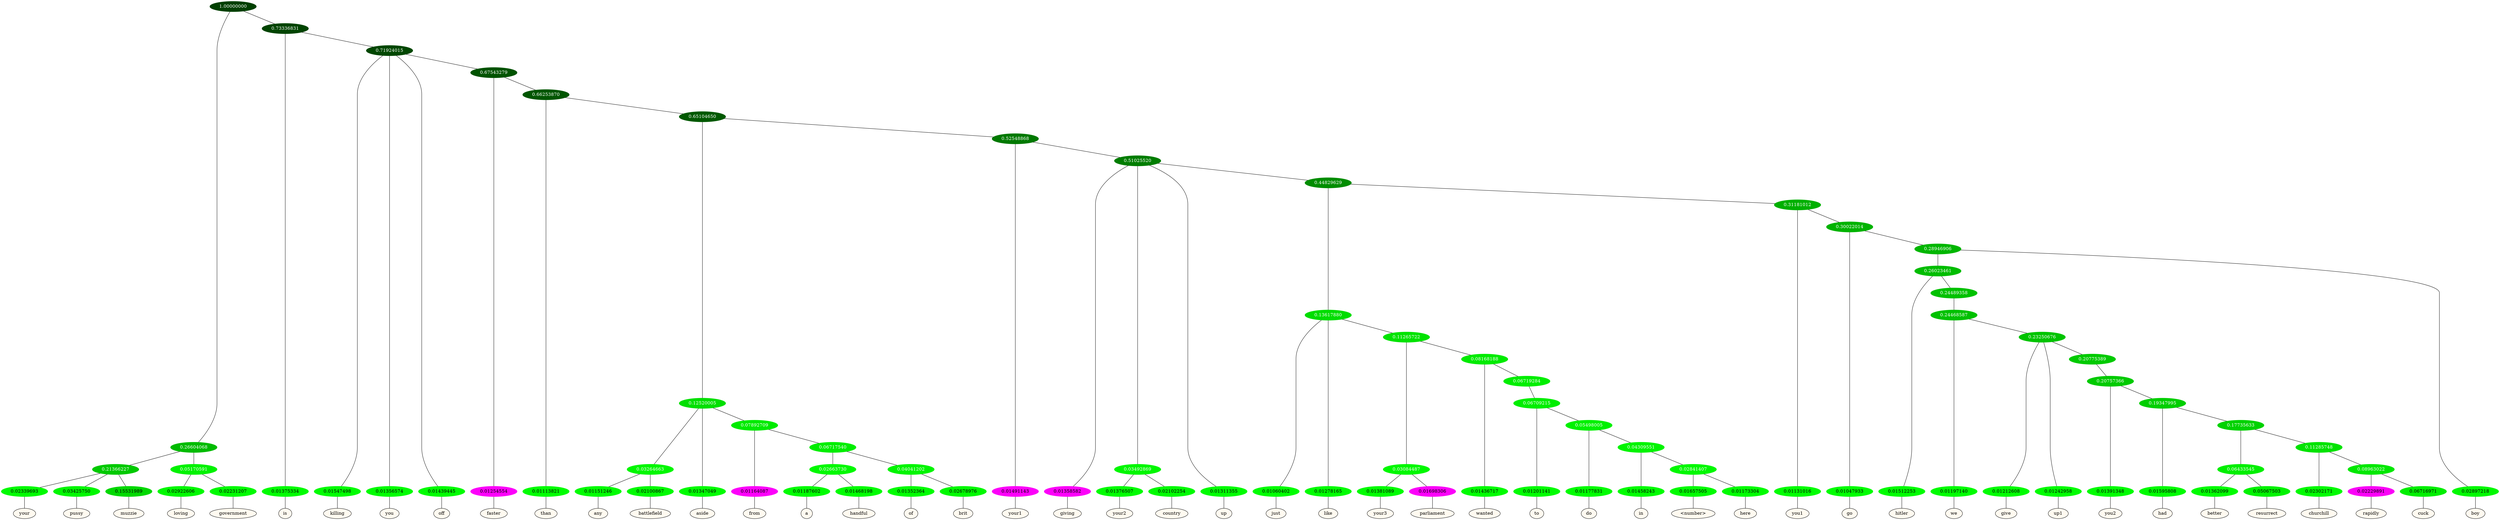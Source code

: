 graph {
	node [format=png height=0.15 nodesep=0.001 ordering=out overlap=prism overlap_scaling=0.01 ranksep=0.001 ratio=0.2 style=filled width=0.15]
	{
		rank=same
		a_w_7 [label=your color=black fillcolor=floralwhite style="filled,solid"]
		a_w_8 [label=pussy color=black fillcolor=floralwhite style="filled,solid"]
		a_w_9 [label=muzzie color=black fillcolor=floralwhite style="filled,solid"]
		a_w_10 [label=loving color=black fillcolor=floralwhite style="filled,solid"]
		a_w_11 [label=government color=black fillcolor=floralwhite style="filled,solid"]
		a_w_5 [label=is color=black fillcolor=floralwhite style="filled,solid"]
		a_w_12 [label=killing color=black fillcolor=floralwhite style="filled,solid"]
		a_w_13 [label=you color=black fillcolor=floralwhite style="filled,solid"]
		a_w_14 [label=off color=black fillcolor=floralwhite style="filled,solid"]
		a_w_16 [label=faster color=black fillcolor=floralwhite style="filled,solid"]
		a_w_18 [label=than color=black fillcolor=floralwhite style="filled,solid"]
		a_w_27 [label=any color=black fillcolor=floralwhite style="filled,solid"]
		a_w_28 [label=battlefield color=black fillcolor=floralwhite style="filled,solid"]
		a_w_23 [label=aside color=black fillcolor=floralwhite style="filled,solid"]
		a_w_29 [label=from color=black fillcolor=floralwhite style="filled,solid"]
		a_w_41 [label=a color=black fillcolor=floralwhite style="filled,solid"]
		a_w_42 [label=handful color=black fillcolor=floralwhite style="filled,solid"]
		a_w_43 [label=of color=black fillcolor=floralwhite style="filled,solid"]
		a_w_44 [label=brit color=black fillcolor=floralwhite style="filled,solid"]
		a_w_25 [label=your1 color=black fillcolor=floralwhite style="filled,solid"]
		a_w_31 [label=giving color=black fillcolor=floralwhite style="filled,solid"]
		a_w_37 [label=your2 color=black fillcolor=floralwhite style="filled,solid"]
		a_w_38 [label=country color=black fillcolor=floralwhite style="filled,solid"]
		a_w_33 [label=up color=black fillcolor=floralwhite style="filled,solid"]
		a_w_45 [label=just color=black fillcolor=floralwhite style="filled,solid"]
		a_w_46 [label=like color=black fillcolor=floralwhite style="filled,solid"]
		a_w_54 [label=your3 color=black fillcolor=floralwhite style="filled,solid"]
		a_w_55 [label=parliament color=black fillcolor=floralwhite style="filled,solid"]
		a_w_56 [label=wanted color=black fillcolor=floralwhite style="filled,solid"]
		a_w_63 [label=to color=black fillcolor=floralwhite style="filled,solid"]
		a_w_66 [label=do color=black fillcolor=floralwhite style="filled,solid"]
		a_w_70 [label=in color=black fillcolor=floralwhite style="filled,solid"]
		a_w_75 [label="\<number\>" color=black fillcolor=floralwhite style="filled,solid"]
		a_w_76 [label=here color=black fillcolor=floralwhite style="filled,solid"]
		a_w_48 [label=you1 color=black fillcolor=floralwhite style="filled,solid"]
		a_w_52 [label=go color=black fillcolor=floralwhite style="filled,solid"]
		a_w_61 [label=hitler color=black fillcolor=floralwhite style="filled,solid"]
		a_w_68 [label=we color=black fillcolor=floralwhite style="filled,solid"]
		a_w_72 [label=give color=black fillcolor=floralwhite style="filled,solid"]
		a_w_73 [label=up1 color=black fillcolor=floralwhite style="filled,solid"]
		a_w_78 [label=you2 color=black fillcolor=floralwhite style="filled,solid"]
		a_w_80 [label=had color=black fillcolor=floralwhite style="filled,solid"]
		a_w_84 [label=better color=black fillcolor=floralwhite style="filled,solid"]
		a_w_85 [label=resurrect color=black fillcolor=floralwhite style="filled,solid"]
		a_w_86 [label=churchill color=black fillcolor=floralwhite style="filled,solid"]
		a_w_88 [label=rapidly color=black fillcolor=floralwhite style="filled,solid"]
		a_w_89 [label=cuck color=black fillcolor=floralwhite style="filled,solid"]
		a_w_59 [label=boy color=black fillcolor=floralwhite style="filled,solid"]
	}
	a_n_7 -- a_w_7
	a_n_8 -- a_w_8
	a_n_9 -- a_w_9
	a_n_10 -- a_w_10
	a_n_11 -- a_w_11
	a_n_5 -- a_w_5
	a_n_12 -- a_w_12
	a_n_13 -- a_w_13
	a_n_14 -- a_w_14
	a_n_16 -- a_w_16
	a_n_18 -- a_w_18
	a_n_27 -- a_w_27
	a_n_28 -- a_w_28
	a_n_23 -- a_w_23
	a_n_29 -- a_w_29
	a_n_41 -- a_w_41
	a_n_42 -- a_w_42
	a_n_43 -- a_w_43
	a_n_44 -- a_w_44
	a_n_25 -- a_w_25
	a_n_31 -- a_w_31
	a_n_37 -- a_w_37
	a_n_38 -- a_w_38
	a_n_33 -- a_w_33
	a_n_45 -- a_w_45
	a_n_46 -- a_w_46
	a_n_54 -- a_w_54
	a_n_55 -- a_w_55
	a_n_56 -- a_w_56
	a_n_63 -- a_w_63
	a_n_66 -- a_w_66
	a_n_70 -- a_w_70
	a_n_75 -- a_w_75
	a_n_76 -- a_w_76
	a_n_48 -- a_w_48
	a_n_52 -- a_w_52
	a_n_61 -- a_w_61
	a_n_68 -- a_w_68
	a_n_72 -- a_w_72
	a_n_73 -- a_w_73
	a_n_78 -- a_w_78
	a_n_80 -- a_w_80
	a_n_84 -- a_w_84
	a_n_85 -- a_w_85
	a_n_86 -- a_w_86
	a_n_88 -- a_w_88
	a_n_89 -- a_w_89
	a_n_59 -- a_w_59
	{
		rank=same
		a_n_7 [label=0.02339693 color="0.334 1.000 0.977" fontcolor=black]
		a_n_8 [label=0.03425750 color="0.334 1.000 0.966" fontcolor=black]
		a_n_9 [label=0.15531989 color="0.334 1.000 0.845" fontcolor=black]
		a_n_10 [label=0.02922606 color="0.334 1.000 0.971" fontcolor=black]
		a_n_11 [label=0.02231207 color="0.334 1.000 0.978" fontcolor=black]
		a_n_5 [label=0.01375334 color="0.334 1.000 0.986" fontcolor=black]
		a_n_12 [label=0.01547498 color="0.334 1.000 0.985" fontcolor=black]
		a_n_13 [label=0.01356574 color="0.334 1.000 0.986" fontcolor=black]
		a_n_14 [label=0.01439445 color="0.334 1.000 0.986" fontcolor=black]
		a_n_16 [label=0.01254554 color="0.835 1.000 0.987" fontcolor=black]
		a_n_18 [label=0.01113821 color="0.334 1.000 0.989" fontcolor=black]
		a_n_27 [label=0.01151246 color="0.334 1.000 0.988" fontcolor=black]
		a_n_28 [label=0.02100867 color="0.334 1.000 0.979" fontcolor=black]
		a_n_23 [label=0.01347049 color="0.334 1.000 0.987" fontcolor=black]
		a_n_29 [label=0.01164087 color="0.835 1.000 0.988" fontcolor=black]
		a_n_41 [label=0.01187602 color="0.334 1.000 0.988" fontcolor=black]
		a_n_42 [label=0.01468198 color="0.334 1.000 0.985" fontcolor=black]
		a_n_43 [label=0.01352364 color="0.334 1.000 0.986" fontcolor=black]
		a_n_44 [label=0.02678976 color="0.334 1.000 0.973" fontcolor=black]
		a_n_25 [label=0.01491143 color="0.835 1.000 0.985" fontcolor=black]
		a_n_31 [label=0.01358582 color="0.835 1.000 0.986" fontcolor=black]
		a_n_37 [label=0.01376507 color="0.334 1.000 0.986" fontcolor=black]
		a_n_38 [label=0.02102254 color="0.334 1.000 0.979" fontcolor=black]
		a_n_33 [label=0.01311355 color="0.334 1.000 0.987" fontcolor=black]
		a_n_45 [label=0.01060402 color="0.334 1.000 0.989" fontcolor=black]
		a_n_46 [label=0.01278165 color="0.334 1.000 0.987" fontcolor=black]
		a_n_54 [label=0.01381089 color="0.334 1.000 0.986" fontcolor=black]
		a_n_55 [label=0.01698306 color="0.835 1.000 0.983" fontcolor=black]
		a_n_56 [label=0.01436717 color="0.334 1.000 0.986" fontcolor=black]
		a_n_63 [label=0.01201141 color="0.334 1.000 0.988" fontcolor=black]
		a_n_66 [label=0.01177831 color="0.334 1.000 0.988" fontcolor=black]
		a_n_70 [label=0.01458243 color="0.334 1.000 0.985" fontcolor=black]
		a_n_75 [label=0.01657505 color="0.334 1.000 0.983" fontcolor=black]
		a_n_76 [label=0.01173304 color="0.334 1.000 0.988" fontcolor=black]
		a_n_48 [label=0.01131016 color="0.334 1.000 0.989" fontcolor=black]
		a_n_52 [label=0.01047933 color="0.334 1.000 0.990" fontcolor=black]
		a_n_61 [label=0.01512253 color="0.334 1.000 0.985" fontcolor=black]
		a_n_68 [label=0.01197140 color="0.334 1.000 0.988" fontcolor=black]
		a_n_72 [label=0.01212608 color="0.334 1.000 0.988" fontcolor=black]
		a_n_73 [label=0.01242958 color="0.334 1.000 0.988" fontcolor=black]
		a_n_78 [label=0.01391348 color="0.334 1.000 0.986" fontcolor=black]
		a_n_80 [label=0.01595808 color="0.334 1.000 0.984" fontcolor=black]
		a_n_84 [label=0.01362099 color="0.334 1.000 0.986" fontcolor=black]
		a_n_85 [label=0.05067503 color="0.334 1.000 0.949" fontcolor=black]
		a_n_86 [label=0.02302171 color="0.334 1.000 0.977" fontcolor=black]
		a_n_88 [label=0.02229891 color="0.835 1.000 0.978" fontcolor=black]
		a_n_89 [label=0.06716971 color="0.334 1.000 0.933" fontcolor=black]
		a_n_59 [label=0.02897218 color="0.334 1.000 0.971" fontcolor=black]
	}
	a_n_0 [label=1.00000000 color="0.334 1.000 0.250" fontcolor=grey99]
	a_n_1 [label=0.26604068 color="0.334 1.000 0.734" fontcolor=grey99]
	a_n_0 -- a_n_1
	a_n_2 [label=0.73336831 color="0.334 1.000 0.267" fontcolor=grey99]
	a_n_0 -- a_n_2
	a_n_3 [label=0.21366227 color="0.334 1.000 0.786" fontcolor=grey99]
	a_n_1 -- a_n_3
	a_n_4 [label=0.05170591 color="0.334 1.000 0.948" fontcolor=grey99]
	a_n_1 -- a_n_4
	a_n_2 -- a_n_5
	a_n_6 [label=0.71924015 color="0.334 1.000 0.281" fontcolor=grey99]
	a_n_2 -- a_n_6
	a_n_3 -- a_n_7
	a_n_3 -- a_n_8
	a_n_3 -- a_n_9
	a_n_4 -- a_n_10
	a_n_4 -- a_n_11
	a_n_6 -- a_n_12
	a_n_6 -- a_n_13
	a_n_6 -- a_n_14
	a_n_15 [label=0.67543279 color="0.334 1.000 0.325" fontcolor=grey99]
	a_n_6 -- a_n_15
	a_n_15 -- a_n_16
	a_n_17 [label=0.66253870 color="0.334 1.000 0.337" fontcolor=grey99]
	a_n_15 -- a_n_17
	a_n_17 -- a_n_18
	a_n_19 [label=0.65104650 color="0.334 1.000 0.349" fontcolor=grey99]
	a_n_17 -- a_n_19
	a_n_20 [label=0.12520005 color="0.334 1.000 0.875" fontcolor=grey99]
	a_n_19 -- a_n_20
	a_n_21 [label=0.52548868 color="0.334 1.000 0.475" fontcolor=grey99]
	a_n_19 -- a_n_21
	a_n_22 [label=0.03264663 color="0.334 1.000 0.967" fontcolor=grey99]
	a_n_20 -- a_n_22
	a_n_20 -- a_n_23
	a_n_24 [label=0.07892709 color="0.334 1.000 0.921" fontcolor=grey99]
	a_n_20 -- a_n_24
	a_n_21 -- a_n_25
	a_n_26 [label=0.51025520 color="0.334 1.000 0.490" fontcolor=grey99]
	a_n_21 -- a_n_26
	a_n_22 -- a_n_27
	a_n_22 -- a_n_28
	a_n_24 -- a_n_29
	a_n_30 [label=0.06717540 color="0.334 1.000 0.933" fontcolor=grey99]
	a_n_24 -- a_n_30
	a_n_26 -- a_n_31
	a_n_32 [label=0.03492869 color="0.334 1.000 0.965" fontcolor=grey99]
	a_n_26 -- a_n_32
	a_n_26 -- a_n_33
	a_n_34 [label=0.44829629 color="0.334 1.000 0.552" fontcolor=grey99]
	a_n_26 -- a_n_34
	a_n_35 [label=0.02663730 color="0.334 1.000 0.973" fontcolor=grey99]
	a_n_30 -- a_n_35
	a_n_36 [label=0.04041202 color="0.334 1.000 0.960" fontcolor=grey99]
	a_n_30 -- a_n_36
	a_n_32 -- a_n_37
	a_n_32 -- a_n_38
	a_n_39 [label=0.13617880 color="0.334 1.000 0.864" fontcolor=grey99]
	a_n_34 -- a_n_39
	a_n_40 [label=0.31181012 color="0.334 1.000 0.688" fontcolor=grey99]
	a_n_34 -- a_n_40
	a_n_35 -- a_n_41
	a_n_35 -- a_n_42
	a_n_36 -- a_n_43
	a_n_36 -- a_n_44
	a_n_39 -- a_n_45
	a_n_39 -- a_n_46
	a_n_47 [label=0.11265722 color="0.334 1.000 0.887" fontcolor=grey99]
	a_n_39 -- a_n_47
	a_n_40 -- a_n_48
	a_n_49 [label=0.30022014 color="0.334 1.000 0.700" fontcolor=grey99]
	a_n_40 -- a_n_49
	a_n_50 [label=0.03084487 color="0.334 1.000 0.969" fontcolor=grey99]
	a_n_47 -- a_n_50
	a_n_51 [label=0.08168188 color="0.334 1.000 0.918" fontcolor=grey99]
	a_n_47 -- a_n_51
	a_n_49 -- a_n_52
	a_n_53 [label=0.28946906 color="0.334 1.000 0.711" fontcolor=grey99]
	a_n_49 -- a_n_53
	a_n_50 -- a_n_54
	a_n_50 -- a_n_55
	a_n_51 -- a_n_56
	a_n_57 [label=0.06719284 color="0.334 1.000 0.933" fontcolor=grey99]
	a_n_51 -- a_n_57
	a_n_58 [label=0.26023461 color="0.334 1.000 0.740" fontcolor=grey99]
	a_n_53 -- a_n_58
	a_n_53 -- a_n_59
	a_n_60 [label=0.06709215 color="0.334 1.000 0.933" fontcolor=grey99]
	a_n_57 -- a_n_60
	a_n_58 -- a_n_61
	a_n_62 [label=0.24489358 color="0.334 1.000 0.755" fontcolor=grey99]
	a_n_58 -- a_n_62
	a_n_60 -- a_n_63
	a_n_64 [label=0.05498005 color="0.334 1.000 0.945" fontcolor=grey99]
	a_n_60 -- a_n_64
	a_n_65 [label=0.24468587 color="0.334 1.000 0.755" fontcolor=grey99]
	a_n_62 -- a_n_65
	a_n_64 -- a_n_66
	a_n_67 [label=0.04309551 color="0.334 1.000 0.957" fontcolor=grey99]
	a_n_64 -- a_n_67
	a_n_65 -- a_n_68
	a_n_69 [label=0.23250676 color="0.334 1.000 0.767" fontcolor=grey99]
	a_n_65 -- a_n_69
	a_n_67 -- a_n_70
	a_n_71 [label=0.02841407 color="0.334 1.000 0.972" fontcolor=grey99]
	a_n_67 -- a_n_71
	a_n_69 -- a_n_72
	a_n_69 -- a_n_73
	a_n_74 [label=0.20775389 color="0.334 1.000 0.792" fontcolor=grey99]
	a_n_69 -- a_n_74
	a_n_71 -- a_n_75
	a_n_71 -- a_n_76
	a_n_77 [label=0.20757366 color="0.334 1.000 0.792" fontcolor=grey99]
	a_n_74 -- a_n_77
	a_n_77 -- a_n_78
	a_n_79 [label=0.19347995 color="0.334 1.000 0.807" fontcolor=grey99]
	a_n_77 -- a_n_79
	a_n_79 -- a_n_80
	a_n_81 [label=0.17735633 color="0.334 1.000 0.823" fontcolor=grey99]
	a_n_79 -- a_n_81
	a_n_82 [label=0.06433545 color="0.334 1.000 0.936" fontcolor=grey99]
	a_n_81 -- a_n_82
	a_n_83 [label=0.11285748 color="0.334 1.000 0.887" fontcolor=grey99]
	a_n_81 -- a_n_83
	a_n_82 -- a_n_84
	a_n_82 -- a_n_85
	a_n_83 -- a_n_86
	a_n_87 [label=0.08963022 color="0.334 1.000 0.910" fontcolor=grey99]
	a_n_83 -- a_n_87
	a_n_87 -- a_n_88
	a_n_87 -- a_n_89
}
